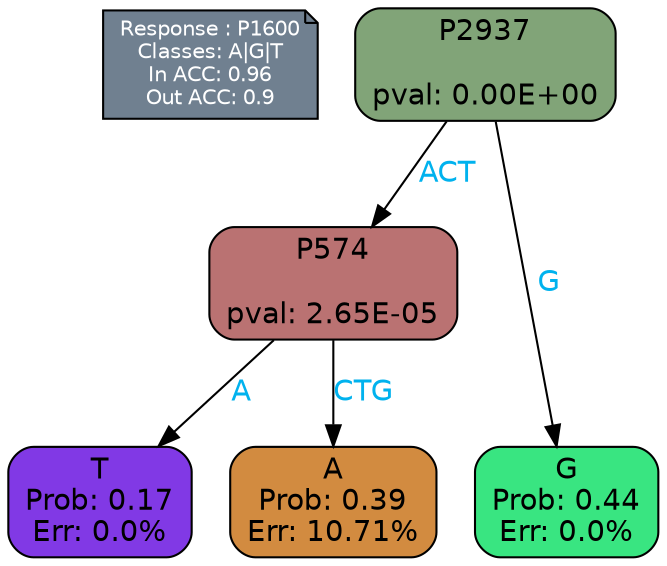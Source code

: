 digraph Tree {
node [shape=box, style="filled, rounded", color="black", fontname=helvetica] ;
graph [ranksep=equally, splines=polylines, bgcolor=transparent, dpi=600] ;
edge [fontname=helvetica] ;
LEGEND [label="Response : P1600
Classes: A|G|T
In ACC: 0.96
Out ACC: 0.9
",shape=note,align=left,style=filled,fillcolor="slategray",fontcolor="white",fontsize=10];1 [label="P2937

pval: 0.00E+00", fillcolor="#81a478"] ;
2 [label="P574

pval: 2.65E-05", fillcolor="#ba7272"] ;
3 [label="T
Prob: 0.17
Err: 0.0%", fillcolor="#8139e5"] ;
4 [label="A
Prob: 0.39
Err: 10.71%", fillcolor="#d28b40"] ;
5 [label="G
Prob: 0.44
Err: 0.0%", fillcolor="#39e581"] ;
1 -> 2 [label="ACT",fontcolor=deepskyblue2] ;
1 -> 5 [label="G",fontcolor=deepskyblue2] ;
2 -> 3 [label="A",fontcolor=deepskyblue2] ;
2 -> 4 [label="CTG",fontcolor=deepskyblue2] ;
{rank = same; 3;4;5;}{rank = same; LEGEND;1;}}